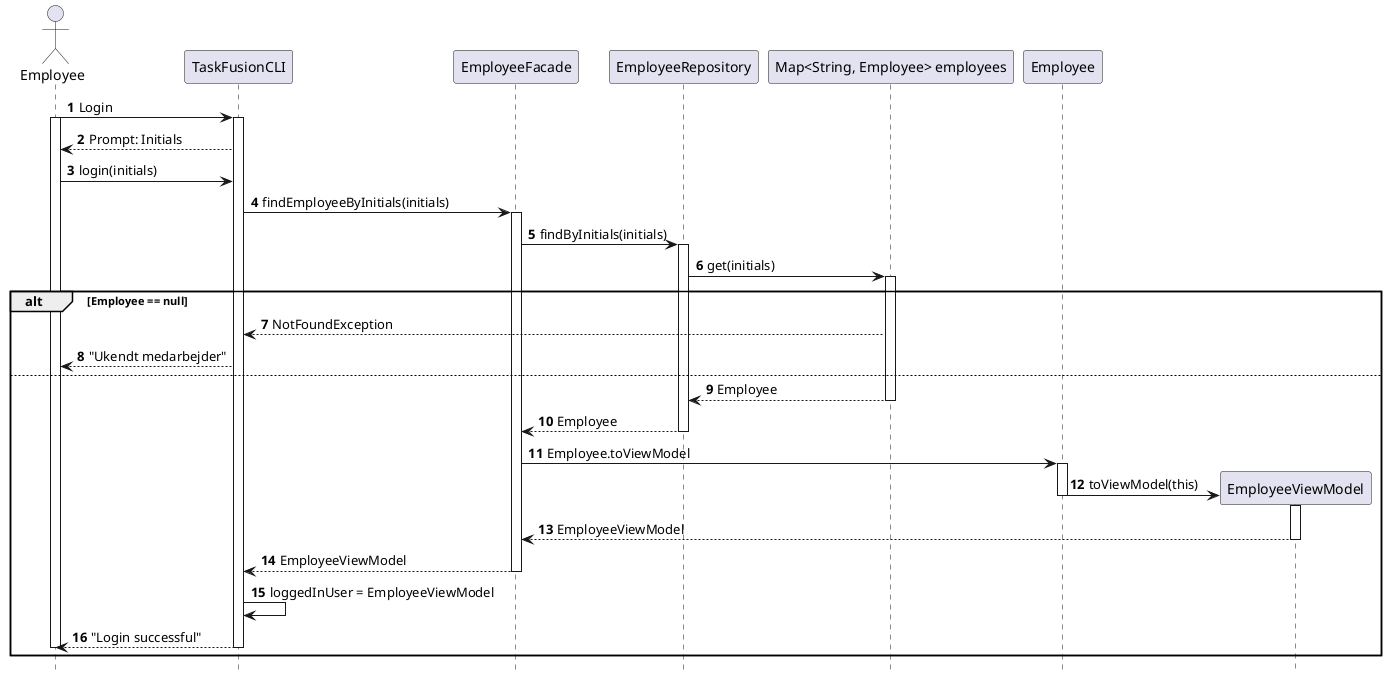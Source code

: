 @startuml seqLogin
autonumber
hide footbox
actor "Employee" as emp
participant "TaskFusionCLI" as app
participant "EmployeeFacade" as empfacade
participant "EmployeeRepository" as emprepo
participant "Map<String, Employee> employees" as emps
participant "Employee" as empl
participant "EmployeeViewModel" as empvm
emp -> app: Login
activate emp
activate app
app --> emp: Prompt: Initials
emp -> app: login(initials)
app -> empfacade: findEmployeeByInitials(initials)
activate empfacade
empfacade -> emprepo: findByInitials(initials)
activate emprepo
emprepo -> emps: get(initials)
activate emps
alt Employee == null
emps --> app: NotFoundException
app --> emp: "Ukendt medarbejder"
else
emps --> emprepo: Employee
deactivate emps
emprepo --> empfacade: Employee
deactivate emprepo
empfacade -> empl: Employee.toViewModel
activate empl
empl -> empvm**: toViewModel(this)
activate empvm
deactivate empl
empvm --> empfacade: EmployeeViewModel
deactivate empvm
empfacade --> app: EmployeeViewModel
deactivate empfacade
app -> app: loggedInUser = EmployeeViewModel
app --> emp: "Login successful"
deactivate emp
deactivate app
end
@enduml